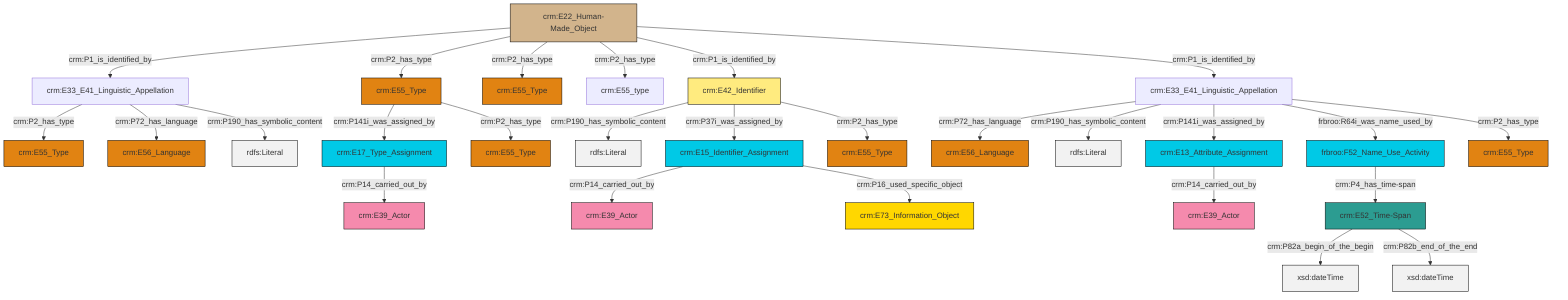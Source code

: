 graph TD
classDef Literal fill:#f2f2f2,stroke:#000000;
classDef CRM_Entity fill:#FFFFFF,stroke:#000000;
classDef Temporal_Entity fill:#00C9E6, stroke:#000000;
classDef Type fill:#E18312, stroke:#000000;
classDef Time-Span fill:#2C9C91, stroke:#000000;
classDef Appellation fill:#FFEB7F, stroke:#000000;
classDef Place fill:#008836, stroke:#000000;
classDef Persistent_Item fill:#B266B2, stroke:#000000;
classDef Conceptual_Object fill:#FFD700, stroke:#000000;
classDef Physical_Thing fill:#D2B48C, stroke:#000000;
classDef Actor fill:#f58aad, stroke:#000000;
classDef PC_Classes fill:#4ce600, stroke:#000000;
classDef Multi fill:#cccccc,stroke:#000000;

0["crm:E22_Human-Made_Object"]:::Physical_Thing -->|crm:P1_is_identified_by| 1["crm:E33_E41_Linguistic_Appellation"]:::Default
2["crm:E42_Identifier"]:::Appellation -->|crm:P190_has_symbolic_content| 3[rdfs:Literal]:::Literal
2["crm:E42_Identifier"]:::Appellation -->|crm:P37i_was_assigned_by| 6["crm:E15_Identifier_Assignment"]:::Temporal_Entity
9["crm:E55_Type"]:::Type -->|crm:P141i_was_assigned_by| 10["crm:E17_Type_Assignment"]:::Temporal_Entity
10["crm:E17_Type_Assignment"]:::Temporal_Entity -->|crm:P14_carried_out_by| 11["crm:E39_Actor"]:::Actor
6["crm:E15_Identifier_Assignment"]:::Temporal_Entity -->|crm:P14_carried_out_by| 12["crm:E39_Actor"]:::Actor
14["crm:E33_E41_Linguistic_Appellation"]:::Default -->|crm:P72_has_language| 15["crm:E56_Language"]:::Type
0["crm:E22_Human-Made_Object"]:::Physical_Thing -->|crm:P2_has_type| 9["crm:E55_Type"]:::Type
14["crm:E33_E41_Linguistic_Appellation"]:::Default -->|crm:P190_has_symbolic_content| 16[rdfs:Literal]:::Literal
1["crm:E33_E41_Linguistic_Appellation"]:::Default -->|crm:P2_has_type| 4["crm:E55_Type"]:::Type
6["crm:E15_Identifier_Assignment"]:::Temporal_Entity -->|crm:P16_used_specific_object| 17["crm:E73_Information_Object"]:::Conceptual_Object
1["crm:E33_E41_Linguistic_Appellation"]:::Default -->|crm:P72_has_language| 21["crm:E56_Language"]:::Type
0["crm:E22_Human-Made_Object"]:::Physical_Thing -->|crm:P2_has_type| 24["crm:E55_Type"]:::Type
0["crm:E22_Human-Made_Object"]:::Physical_Thing -->|crm:P2_has_type| 26["crm:E55_type"]:::Default
14["crm:E33_E41_Linguistic_Appellation"]:::Default -->|crm:P141i_was_assigned_by| 18["crm:E13_Attribute_Assignment"]:::Temporal_Entity
18["crm:E13_Attribute_Assignment"]:::Temporal_Entity -->|crm:P14_carried_out_by| 22["crm:E39_Actor"]:::Actor
7["crm:E52_Time-Span"]:::Time-Span -->|crm:P82a_begin_of_the_begin| 35[xsd:dateTime]:::Literal
9["crm:E55_Type"]:::Type -->|crm:P2_has_type| 29["crm:E55_Type"]:::Type
14["crm:E33_E41_Linguistic_Appellation"]:::Default -->|frbroo:R64i_was_name_used_by| 39["frbroo:F52_Name_Use_Activity"]:::Temporal_Entity
0["crm:E22_Human-Made_Object"]:::Physical_Thing -->|crm:P1_is_identified_by| 2["crm:E42_Identifier"]:::Appellation
1["crm:E33_E41_Linguistic_Appellation"]:::Default -->|crm:P190_has_symbolic_content| 43[rdfs:Literal]:::Literal
14["crm:E33_E41_Linguistic_Appellation"]:::Default -->|crm:P2_has_type| 27["crm:E55_Type"]:::Type
7["crm:E52_Time-Span"]:::Time-Span -->|crm:P82b_end_of_the_end| 46[xsd:dateTime]:::Literal
0["crm:E22_Human-Made_Object"]:::Physical_Thing -->|crm:P1_is_identified_by| 14["crm:E33_E41_Linguistic_Appellation"]:::Default
39["frbroo:F52_Name_Use_Activity"]:::Temporal_Entity -->|crm:P4_has_time-span| 7["crm:E52_Time-Span"]:::Time-Span
2["crm:E42_Identifier"]:::Appellation -->|crm:P2_has_type| 31["crm:E55_Type"]:::Type